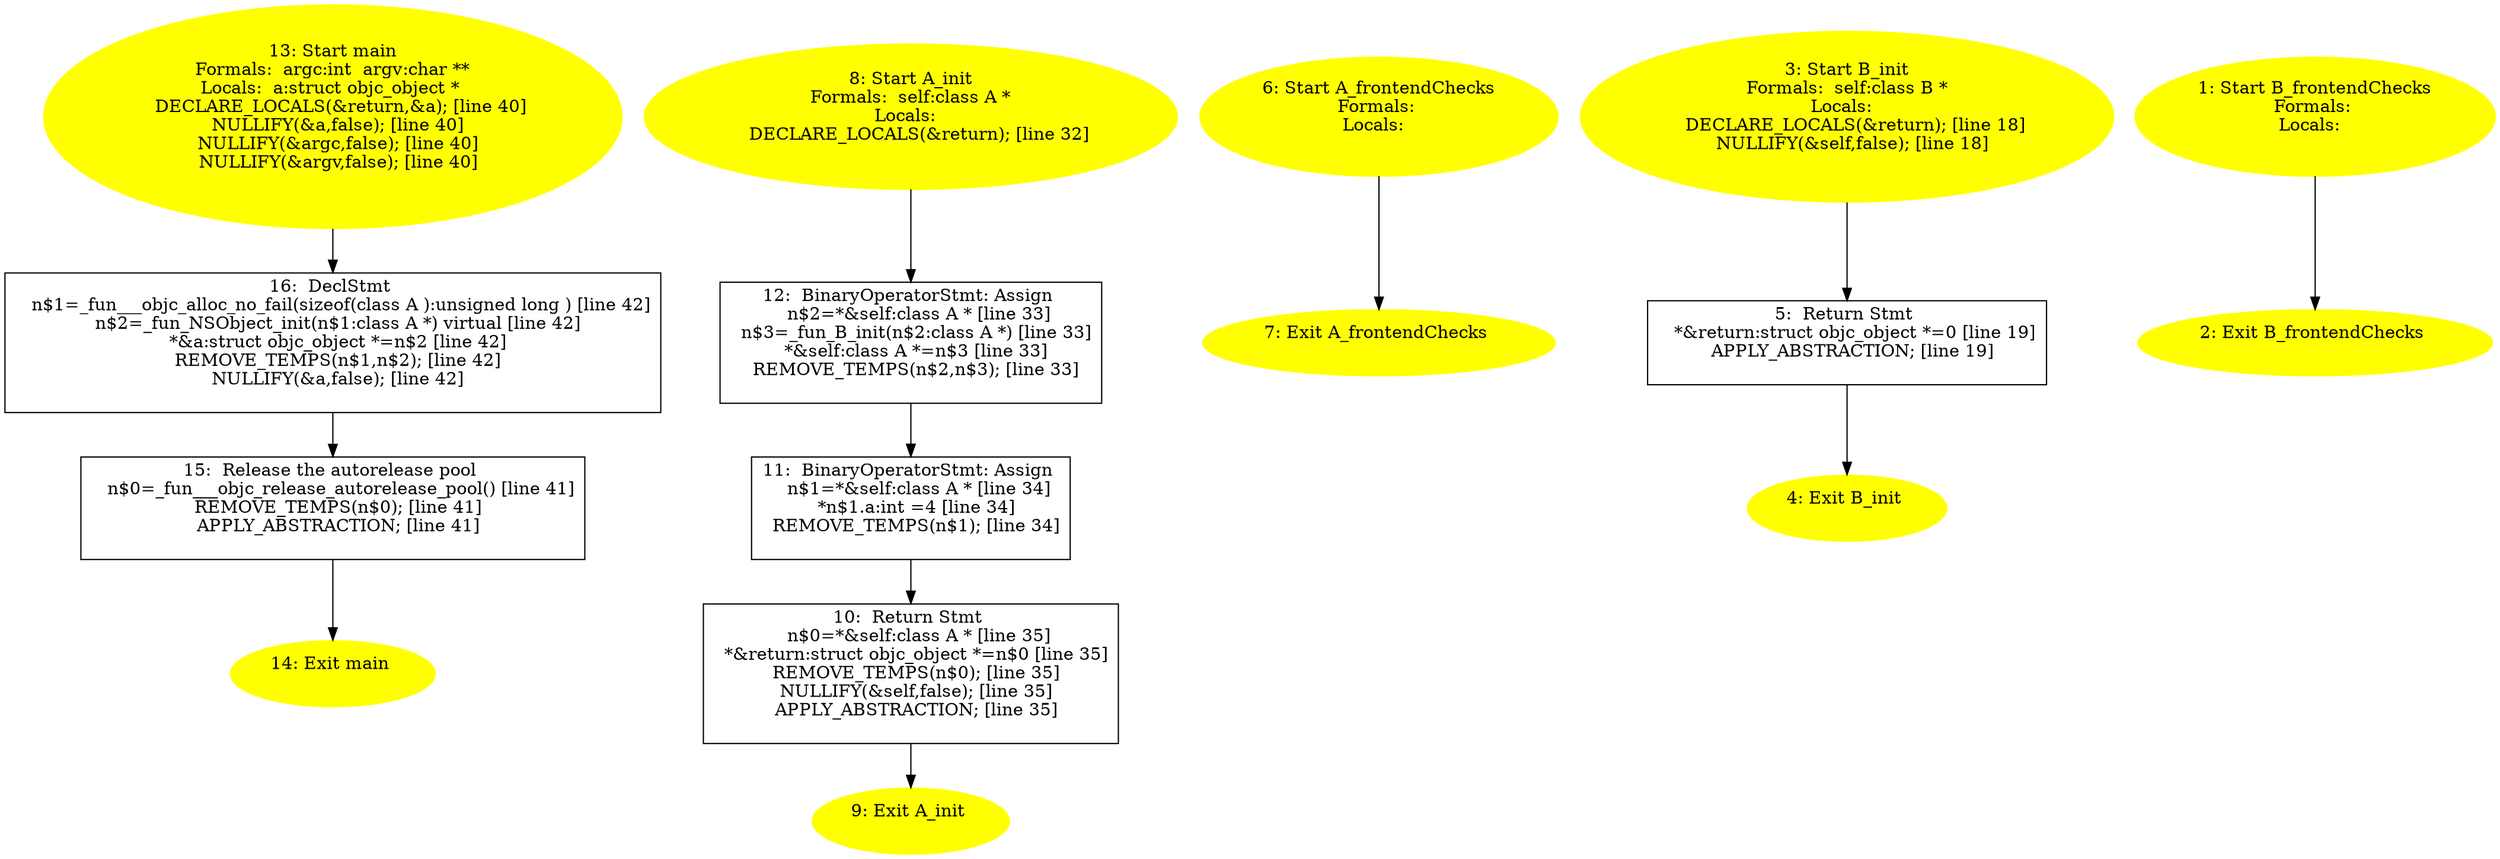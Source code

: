digraph iCFG {
16 [label="16:  DeclStmt \n   n$1=_fun___objc_alloc_no_fail(sizeof(class A ):unsigned long ) [line 42]\n  n$2=_fun_NSObject_init(n$1:class A *) virtual [line 42]\n  *&a:struct objc_object *=n$2 [line 42]\n  REMOVE_TEMPS(n$1,n$2); [line 42]\n  NULLIFY(&a,false); [line 42]\n " shape="box"]
	

	 16 -> 15 ;
15 [label="15:  Release the autorelease pool \n   n$0=_fun___objc_release_autorelease_pool() [line 41]\n  REMOVE_TEMPS(n$0); [line 41]\n  APPLY_ABSTRACTION; [line 41]\n " shape="box"]
	

	 15 -> 14 ;
14 [label="14: Exit main \n  " color=yellow style=filled]
	

13 [label="13: Start main\nFormals:  argc:int  argv:char **\nLocals:  a:struct objc_object * \n   DECLARE_LOCALS(&return,&a); [line 40]\n  NULLIFY(&a,false); [line 40]\n  NULLIFY(&argc,false); [line 40]\n  NULLIFY(&argv,false); [line 40]\n " color=yellow style=filled]
	

	 13 -> 16 ;
12 [label="12:  BinaryOperatorStmt: Assign \n   n$2=*&self:class A * [line 33]\n  n$3=_fun_B_init(n$2:class A *) [line 33]\n  *&self:class A *=n$3 [line 33]\n  REMOVE_TEMPS(n$2,n$3); [line 33]\n " shape="box"]
	

	 12 -> 11 ;
11 [label="11:  BinaryOperatorStmt: Assign \n   n$1=*&self:class A * [line 34]\n  *n$1.a:int =4 [line 34]\n  REMOVE_TEMPS(n$1); [line 34]\n " shape="box"]
	

	 11 -> 10 ;
10 [label="10:  Return Stmt \n   n$0=*&self:class A * [line 35]\n  *&return:struct objc_object *=n$0 [line 35]\n  REMOVE_TEMPS(n$0); [line 35]\n  NULLIFY(&self,false); [line 35]\n  APPLY_ABSTRACTION; [line 35]\n " shape="box"]
	

	 10 -> 9 ;
9 [label="9: Exit A_init \n  " color=yellow style=filled]
	

8 [label="8: Start A_init\nFormals:  self:class A *\nLocals:  \n   DECLARE_LOCALS(&return); [line 32]\n " color=yellow style=filled]
	

	 8 -> 12 ;
7 [label="7: Exit A_frontendChecks \n  " color=yellow style=filled]
	

6 [label="6: Start A_frontendChecks\nFormals: \nLocals:  \n  " color=yellow style=filled]
	

	 6 -> 7 ;
5 [label="5:  Return Stmt \n   *&return:struct objc_object *=0 [line 19]\n  APPLY_ABSTRACTION; [line 19]\n " shape="box"]
	

	 5 -> 4 ;
4 [label="4: Exit B_init \n  " color=yellow style=filled]
	

3 [label="3: Start B_init\nFormals:  self:class B *\nLocals:  \n   DECLARE_LOCALS(&return); [line 18]\n  NULLIFY(&self,false); [line 18]\n " color=yellow style=filled]
	

	 3 -> 5 ;
2 [label="2: Exit B_frontendChecks \n  " color=yellow style=filled]
	

1 [label="1: Start B_frontendChecks\nFormals: \nLocals:  \n  " color=yellow style=filled]
	

	 1 -> 2 ;
}
